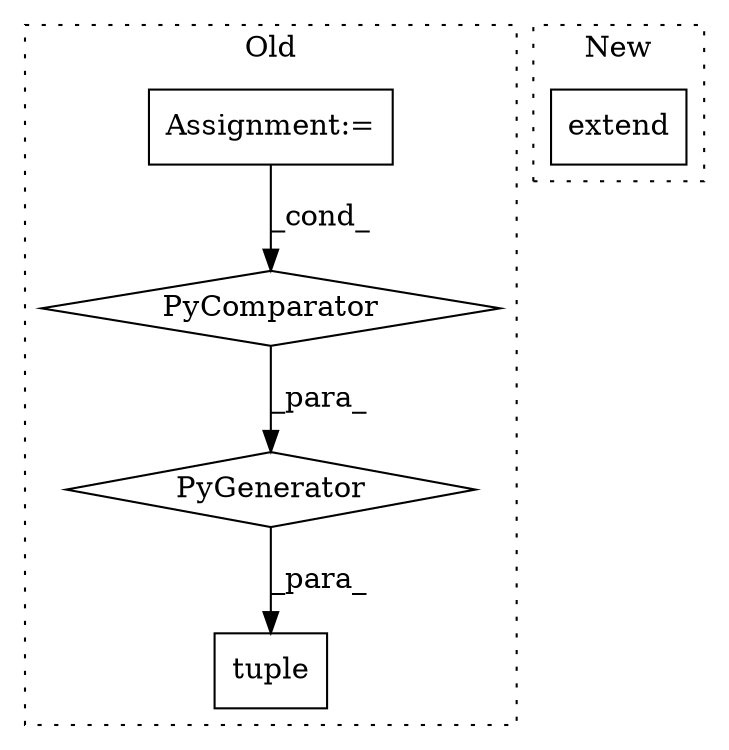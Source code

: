 digraph G {
subgraph cluster0 {
1 [label="tuple" a="32" s="3804,4017" l="15,-3" shape="box"];
3 [label="Assignment:=" a="7" s="3962" l="49" shape="box"];
4 [label="PyGenerator" a="107" s="3819" l="198" shape="diamond"];
5 [label="PyComparator" a="113" s="3962" l="49" shape="diamond"];
label = "Old";
style="dotted";
}
subgraph cluster1 {
2 [label="extend" a="32" s="4622,4849" l="18,-3" shape="box"];
label = "New";
style="dotted";
}
3 -> 5 [label="_cond_"];
4 -> 1 [label="_para_"];
5 -> 4 [label="_para_"];
}